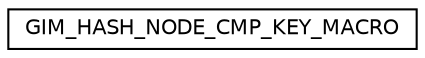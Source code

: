 digraph G
{
  edge [fontname="Helvetica",fontsize="10",labelfontname="Helvetica",labelfontsize="10"];
  node [fontname="Helvetica",fontsize="10",shape=record];
  rankdir=LR;
  Node1 [label="GIM_HASH_NODE_CMP_KEY_MACRO",height=0.2,width=0.4,color="black", fillcolor="white", style="filled",URL="$da/d73/classGIM__HASH__NODE__CMP__KEY__MACRO.html",tooltip="Macro for comparing the key and the element."];
}
